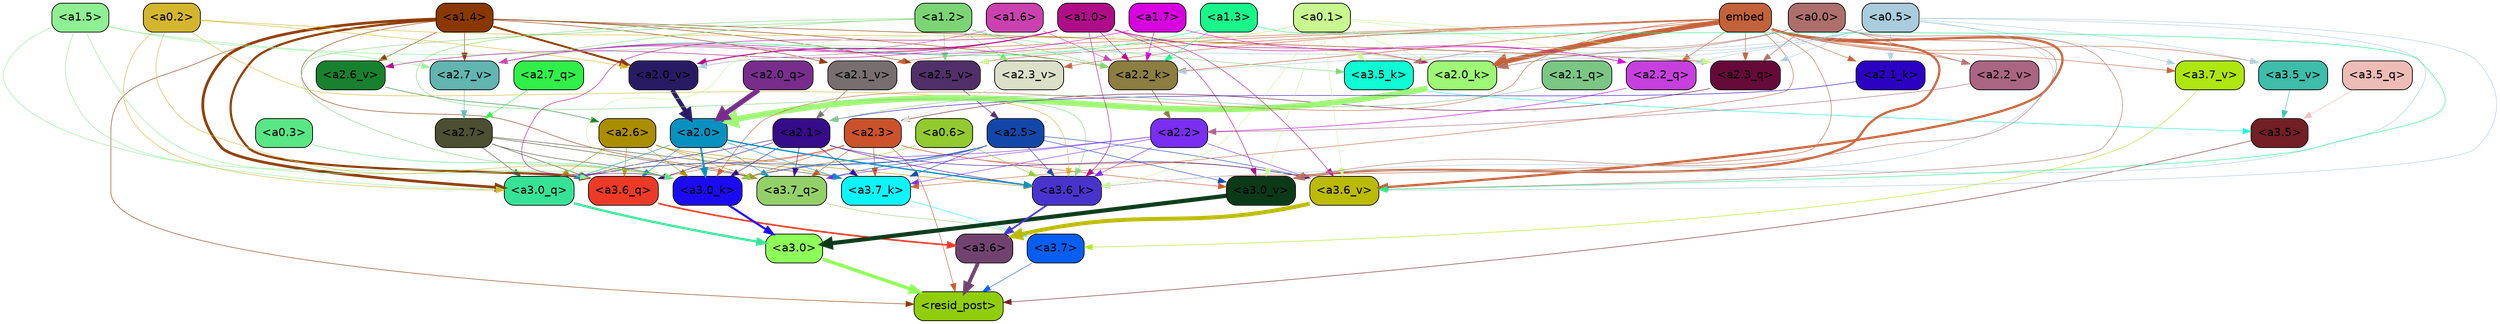 strict digraph "" {
	graph [bgcolor=transparent,
		layout=dot,
		overlap=false,
		splines=true
	];
	"<a3.7>"	[color=black,
		fillcolor="#075ef2",
		fontname=Helvetica,
		shape=box,
		style="filled, rounded"];
	"<resid_post>"	[color=black,
		fillcolor="#90ce0c",
		fontname=Helvetica,
		shape=box,
		style="filled, rounded"];
	"<a3.7>" -> "<resid_post>"	[color="#075ef2",
		penwidth=0.6];
	"<a3.6>"	[color=black,
		fillcolor="#70436e",
		fontname=Helvetica,
		shape=box,
		style="filled, rounded"];
	"<a3.6>" -> "<resid_post>"	[color="#70436e",
		penwidth=4.646730065345764];
	"<a3.5>"	[color=black,
		fillcolor="#741e25",
		fontname=Helvetica,
		shape=box,
		style="filled, rounded"];
	"<a3.5>" -> "<resid_post>"	[color="#741e25",
		penwidth=0.6];
	"<a3.0>"	[color=black,
		fillcolor="#8dfe57",
		fontname=Helvetica,
		shape=box,
		style="filled, rounded"];
	"<a3.0>" -> "<resid_post>"	[color="#8dfe57",
		penwidth=4.323132634162903];
	"<a2.3>"	[color=black,
		fillcolor="#cb522b",
		fontname=Helvetica,
		shape=box,
		style="filled, rounded"];
	"<a2.3>" -> "<resid_post>"	[color="#cb522b",
		penwidth=0.6];
	"<a3.7_q>"	[color=black,
		fillcolor="#94d069",
		fontname=Helvetica,
		shape=box,
		style="filled, rounded"];
	"<a2.3>" -> "<a3.7_q>"	[color="#cb522b",
		penwidth=0.6];
	"<a3.6_q>"	[color=black,
		fillcolor="#ed3a27",
		fontname=Helvetica,
		shape=box,
		style="filled, rounded"];
	"<a2.3>" -> "<a3.6_q>"	[color="#cb522b",
		penwidth=0.6];
	"<a3.0_q>"	[color=black,
		fillcolor="#36e396",
		fontname=Helvetica,
		shape=box,
		style="filled, rounded"];
	"<a2.3>" -> "<a3.0_q>"	[color="#cb522b",
		penwidth=0.6];
	"<a3.7_k>"	[color=black,
		fillcolor="#0cf5fd",
		fontname=Helvetica,
		shape=box,
		style="filled, rounded"];
	"<a2.3>" -> "<a3.7_k>"	[color="#cb522b",
		penwidth=0.6];
	"<a3.0_k>"	[color=black,
		fillcolor="#1b0bf3",
		fontname=Helvetica,
		shape=box,
		style="filled, rounded"];
	"<a2.3>" -> "<a3.0_k>"	[color="#cb522b",
		penwidth=0.6];
	"<a3.6_v>"	[color=black,
		fillcolor="#bbba04",
		fontname=Helvetica,
		shape=box,
		style="filled, rounded"];
	"<a2.3>" -> "<a3.6_v>"	[color="#cb522b",
		penwidth=0.6];
	"<a3.0_v>"	[color=black,
		fillcolor="#0b3a19",
		fontname=Helvetica,
		shape=box,
		style="filled, rounded"];
	"<a2.3>" -> "<a3.0_v>"	[color="#cb522b",
		penwidth=0.6];
	"<a1.4>"	[color=black,
		fillcolor="#8a3800",
		fontname=Helvetica,
		shape=box,
		style="filled, rounded"];
	"<a1.4>" -> "<resid_post>"	[color="#8a3800",
		penwidth=0.6];
	"<a1.4>" -> "<a3.7_q>"	[color="#8a3800",
		penwidth=0.6];
	"<a1.4>" -> "<a3.6_q>"	[color="#8a3800",
		penwidth=2.700703263282776];
	"<a1.4>" -> "<a3.0_q>"	[color="#8a3800",
		penwidth=3.34255850315094];
	"<a2.3_q>"	[color=black,
		fillcolor="#650a39",
		fontname=Helvetica,
		shape=box,
		style="filled, rounded"];
	"<a1.4>" -> "<a2.3_q>"	[color="#8a3800",
		penwidth=0.6];
	"<a2.2_k>"	[color=black,
		fillcolor="#8c7e40",
		fontname=Helvetica,
		shape=box,
		style="filled, rounded"];
	"<a1.4>" -> "<a2.2_k>"	[color="#8a3800",
		penwidth=0.6];
	"<a2.7_v>"	[color=black,
		fillcolor="#62b5b1",
		fontname=Helvetica,
		shape=box,
		style="filled, rounded"];
	"<a1.4>" -> "<a2.7_v>"	[color="#8a3800",
		penwidth=0.6];
	"<a2.6_v>"	[color=black,
		fillcolor="#18812d",
		fontname=Helvetica,
		shape=box,
		style="filled, rounded"];
	"<a1.4>" -> "<a2.6_v>"	[color="#8a3800",
		penwidth=0.6];
	"<a2.5_v>"	[color=black,
		fillcolor="#512f69",
		fontname=Helvetica,
		shape=box,
		style="filled, rounded"];
	"<a1.4>" -> "<a2.5_v>"	[color="#8a3800",
		penwidth=0.6];
	"<a2.1_v>"	[color=black,
		fillcolor="#776f6f",
		fontname=Helvetica,
		shape=box,
		style="filled, rounded"];
	"<a1.4>" -> "<a2.1_v>"	[color="#8a3800",
		penwidth=0.6];
	"<a2.0_v>"	[color=black,
		fillcolor="#281b64",
		fontname=Helvetica,
		shape=box,
		style="filled, rounded"];
	"<a1.4>" -> "<a2.0_v>"	[color="#8a3800",
		penwidth=2.387977123260498];
	"<a3.7_q>" -> "<a3.7>"	[color="#94d069",
		penwidth=0.6];
	"<a3.6_q>" -> "<a3.6>"	[color="#ed3a27",
		penwidth=2.03758105635643];
	"<a3.5_q>"	[color=black,
		fillcolor="#edbcb7",
		fontname=Helvetica,
		shape=box,
		style="filled, rounded"];
	"<a3.5_q>" -> "<a3.5>"	[color="#edbcb7",
		penwidth=0.6];
	"<a3.0_q>" -> "<a3.0>"	[color="#36e396",
		penwidth=2.8638100624084473];
	"<a3.7_k>" -> "<a3.7>"	[color="#0cf5fd",
		penwidth=0.6];
	"<a3.6_k>"	[color=black,
		fillcolor="#4834cd",
		fontname=Helvetica,
		shape=box,
		style="filled, rounded"];
	"<a3.6_k>" -> "<a3.6>"	[color="#4834cd",
		penwidth=2.174198240041733];
	"<a3.5_k>"	[color=black,
		fillcolor="#0efdd4",
		fontname=Helvetica,
		shape=box,
		style="filled, rounded"];
	"<a3.5_k>" -> "<a3.5>"	[color="#0efdd4",
		penwidth=0.6];
	"<a3.0_k>" -> "<a3.0>"	[color="#1b0bf3",
		penwidth=2.6274144649505615];
	"<a3.7_v>"	[color=black,
		fillcolor="#aee610",
		fontname=Helvetica,
		shape=box,
		style="filled, rounded"];
	"<a3.7_v>" -> "<a3.7>"	[color="#aee610",
		penwidth=0.6];
	"<a3.6_v>" -> "<a3.6>"	[color="#bbba04",
		penwidth=5.002329230308533];
	"<a3.5_v>"	[color=black,
		fillcolor="#3ebdaa",
		fontname=Helvetica,
		shape=box,
		style="filled, rounded"];
	"<a3.5_v>" -> "<a3.5>"	[color="#3ebdaa",
		penwidth=0.6];
	"<a3.0_v>" -> "<a3.0>"	[color="#0b3a19",
		penwidth=5.188832879066467];
	"<a2.7>"	[color=black,
		fillcolor="#4d4f32",
		fontname=Helvetica,
		shape=box,
		style="filled, rounded"];
	"<a2.7>" -> "<a3.7_q>"	[color="#4d4f32",
		penwidth=0.6];
	"<a2.7>" -> "<a3.6_q>"	[color="#4d4f32",
		penwidth=0.6];
	"<a2.7>" -> "<a3.0_q>"	[color="#4d4f32",
		penwidth=0.6];
	"<a2.7>" -> "<a3.7_k>"	[color="#4d4f32",
		penwidth=0.6];
	"<a2.7>" -> "<a3.0_k>"	[color="#4d4f32",
		penwidth=0.6];
	"<a2.6>"	[color=black,
		fillcolor="#ab8d00",
		fontname=Helvetica,
		shape=box,
		style="filled, rounded"];
	"<a2.6>" -> "<a3.7_q>"	[color="#ab8d00",
		penwidth=0.6];
	"<a2.6>" -> "<a3.6_q>"	[color="#ab8d00",
		penwidth=0.6];
	"<a2.6>" -> "<a3.0_q>"	[color="#ab8d00",
		penwidth=0.6];
	"<a2.6>" -> "<a3.7_k>"	[color="#ab8d00",
		penwidth=0.6];
	"<a2.6>" -> "<a3.6_k>"	[color="#ab8d00",
		penwidth=0.6];
	"<a2.6>" -> "<a3.0_k>"	[color="#ab8d00",
		penwidth=0.6];
	"<a2.5>"	[color=black,
		fillcolor="#1247aa",
		fontname=Helvetica,
		shape=box,
		style="filled, rounded"];
	"<a2.5>" -> "<a3.7_q>"	[color="#1247aa",
		penwidth=0.6];
	"<a2.5>" -> "<a3.0_q>"	[color="#1247aa",
		penwidth=0.6];
	"<a2.5>" -> "<a3.7_k>"	[color="#1247aa",
		penwidth=0.6];
	"<a2.5>" -> "<a3.6_k>"	[color="#1247aa",
		penwidth=0.6];
	"<a2.5>" -> "<a3.0_k>"	[color="#1247aa",
		penwidth=0.6];
	"<a2.5>" -> "<a3.6_v>"	[color="#1247aa",
		penwidth=0.6];
	"<a2.5>" -> "<a3.0_v>"	[color="#1247aa",
		penwidth=0.6];
	"<a2.2>"	[color=black,
		fillcolor="#792ef2",
		fontname=Helvetica,
		shape=box,
		style="filled, rounded"];
	"<a2.2>" -> "<a3.7_q>"	[color="#792ef2",
		penwidth=0.6];
	"<a2.2>" -> "<a3.7_k>"	[color="#792ef2",
		penwidth=0.6];
	"<a2.2>" -> "<a3.6_k>"	[color="#792ef2",
		penwidth=0.6];
	"<a2.2>" -> "<a3.0_k>"	[color="#792ef2",
		penwidth=0.6];
	"<a2.2>" -> "<a3.6_v>"	[color="#792ef2",
		penwidth=0.6];
	"<a2.1>"	[color=black,
		fillcolor="#350c8a",
		fontname=Helvetica,
		shape=box,
		style="filled, rounded"];
	"<a2.1>" -> "<a3.7_q>"	[color="#350c8a",
		penwidth=0.6];
	"<a2.1>" -> "<a3.6_q>"	[color="#350c8a",
		penwidth=0.6];
	"<a2.1>" -> "<a3.0_q>"	[color="#350c8a",
		penwidth=0.6];
	"<a2.1>" -> "<a3.7_k>"	[color="#350c8a",
		penwidth=0.6];
	"<a2.1>" -> "<a3.6_k>"	[color="#350c8a",
		penwidth=0.6];
	"<a2.1>" -> "<a3.0_k>"	[color="#350c8a",
		penwidth=0.6];
	"<a2.1>" -> "<a3.6_v>"	[color="#350c8a",
		penwidth=0.6];
	"<a2.0>"	[color=black,
		fillcolor="#0791c0",
		fontname=Helvetica,
		shape=box,
		style="filled, rounded"];
	"<a2.0>" -> "<a3.7_q>"	[color="#0791c0",
		penwidth=0.6];
	"<a2.0>" -> "<a3.6_q>"	[color="#0791c0",
		penwidth=0.6];
	"<a2.0>" -> "<a3.0_q>"	[color="#0791c0",
		penwidth=0.6];
	"<a2.0>" -> "<a3.7_k>"	[color="#0791c0",
		penwidth=0.6];
	"<a2.0>" -> "<a3.6_k>"	[color="#0791c0",
		penwidth=1.6454488784074783];
	"<a2.0>" -> "<a3.0_k>"	[color="#0791c0",
		penwidth=2.2218968719244003];
	"<a1.5>"	[color=black,
		fillcolor="#8ef092",
		fontname=Helvetica,
		shape=box,
		style="filled, rounded"];
	"<a1.5>" -> "<a3.6_q>"	[color="#8ef092",
		penwidth=0.6];
	"<a1.5>" -> "<a3.0_q>"	[color="#8ef092",
		penwidth=0.6];
	"<a1.5>" -> "<a3.0_k>"	[color="#8ef092",
		penwidth=0.6];
	"<a1.5>" -> "<a2.2_k>"	[color="#8ef092",
		penwidth=0.6];
	"<a1.5>" -> "<a2.7_v>"	[color="#8ef092",
		penwidth=0.6];
	"<a0.2>"	[color=black,
		fillcolor="#d4b62e",
		fontname=Helvetica,
		shape=box,
		style="filled, rounded"];
	"<a0.2>" -> "<a3.0_q>"	[color="#d4b62e",
		penwidth=0.6];
	"<a0.2>" -> "<a3.6_k>"	[color="#d4b62e",
		penwidth=0.6];
	"<a0.2>" -> "<a3.0_k>"	[color="#d4b62e",
		penwidth=0.6];
	"<a2.0_k>"	[color=black,
		fillcolor="#9ef775",
		fontname=Helvetica,
		shape=box,
		style="filled, rounded"];
	"<a0.2>" -> "<a2.0_k>"	[color="#d4b62e",
		penwidth=0.6];
	"<a0.2>" -> "<a2.0_v>"	[color="#d4b62e",
		penwidth=0.6];
	embed	[color=black,
		fillcolor="#c3623a",
		fontname=Helvetica,
		shape=box,
		style="filled, rounded"];
	embed -> "<a3.7_k>"	[color="#c3623a",
		penwidth=0.6];
	embed -> "<a3.6_k>"	[color="#c3623a",
		penwidth=0.6];
	embed -> "<a3.0_k>"	[color="#c3623a",
		penwidth=0.6];
	embed -> "<a3.7_v>"	[color="#c3623a",
		penwidth=0.6];
	embed -> "<a3.6_v>"	[color="#c3623a",
		penwidth=2.8301228284835815];
	embed -> "<a3.5_v>"	[color="#c3623a",
		penwidth=0.6];
	embed -> "<a3.0_v>"	[color="#c3623a",
		penwidth=2.7660785913467407];
	embed -> "<a2.3_q>"	[color="#c3623a",
		penwidth=0.6];
	"<a2.2_q>"	[color=black,
		fillcolor="#c640de",
		fontname=Helvetica,
		shape=box,
		style="filled, rounded"];
	embed -> "<a2.2_q>"	[color="#c3623a",
		penwidth=0.6];
	embed -> "<a2.2_k>"	[color="#c3623a",
		penwidth=0.7099294662475586];
	"<a2.1_k>"	[color=black,
		fillcolor="#2b02c3",
		fontname=Helvetica,
		shape=box,
		style="filled, rounded"];
	embed -> "<a2.1_k>"	[color="#c3623a",
		penwidth=0.6];
	embed -> "<a2.0_k>"	[color="#c3623a",
		penwidth=6.075345039367676];
	embed -> "<a2.5_v>"	[color="#c3623a",
		penwidth=0.6];
	"<a2.3_v>"	[color=black,
		fillcolor="#dde0c8",
		fontname=Helvetica,
		shape=box,
		style="filled, rounded"];
	embed -> "<a2.3_v>"	[color="#c3623a",
		penwidth=0.6];
	"<a2.2_v>"	[color=black,
		fillcolor="#aa6582",
		fontname=Helvetica,
		shape=box,
		style="filled, rounded"];
	embed -> "<a2.2_v>"	[color="#c3623a",
		penwidth=0.6909599304199219];
	embed -> "<a2.1_v>"	[color="#c3623a",
		penwidth=0.6];
	embed -> "<a2.0_v>"	[color="#c3623a",
		penwidth=0.6];
	"<a1.2>"	[color=black,
		fillcolor="#7cd574",
		fontname=Helvetica,
		shape=box,
		style="filled, rounded"];
	"<a1.2>" -> "<a3.6_k>"	[color="#7cd574",
		penwidth=0.6];
	"<a1.2>" -> "<a3.5_k>"	[color="#7cd574",
		penwidth=0.6];
	"<a1.2>" -> "<a3.0_k>"	[color="#7cd574",
		penwidth=0.6];
	"<a1.2>" -> "<a2.2_k>"	[color="#7cd574",
		penwidth=0.6];
	"<a1.2>" -> "<a2.7_v>"	[color="#7cd574",
		penwidth=0.6];
	"<a1.2>" -> "<a2.5_v>"	[color="#7cd574",
		penwidth=0.6];
	"<a1.2>" -> "<a2.3_v>"	[color="#7cd574",
		penwidth=0.6];
	"<a1.0>"	[color=black,
		fillcolor="#b00c87",
		fontname=Helvetica,
		shape=box,
		style="filled, rounded"];
	"<a1.0>" -> "<a3.6_k>"	[color="#b00c87",
		penwidth=0.6];
	"<a1.0>" -> "<a3.0_k>"	[color="#b00c87",
		penwidth=0.6];
	"<a1.0>" -> "<a3.6_v>"	[color="#b00c87",
		penwidth=0.6];
	"<a1.0>" -> "<a3.0_v>"	[color="#b00c87",
		penwidth=0.6];
	"<a1.0>" -> "<a2.2_q>"	[color="#b00c87",
		penwidth=0.6];
	"<a1.0>" -> "<a2.2_k>"	[color="#b00c87",
		penwidth=0.6];
	"<a1.0>" -> "<a2.0_k>"	[color="#b00c87",
		penwidth=0.6];
	"<a1.0>" -> "<a2.7_v>"	[color="#b00c87",
		penwidth=0.6];
	"<a1.0>" -> "<a2.6_v>"	[color="#b00c87",
		penwidth=0.6];
	"<a1.0>" -> "<a2.0_v>"	[color="#b00c87",
		penwidth=1.2435333728790283];
	"<a0.6>"	[color=black,
		fillcolor="#93ca2f",
		fontname=Helvetica,
		shape=box,
		style="filled, rounded"];
	"<a0.6>" -> "<a3.6_k>"	[color="#93ca2f",
		penwidth=0.6];
	"<a0.6>" -> "<a3.0_k>"	[color="#93ca2f",
		penwidth=0.6];
	"<a0.5>"	[color=black,
		fillcolor="#aaccdc",
		fontname=Helvetica,
		shape=box,
		style="filled, rounded"];
	"<a0.5>" -> "<a3.6_k>"	[color="#aaccdc",
		penwidth=0.6];
	"<a0.5>" -> "<a3.7_v>"	[color="#aaccdc",
		penwidth=0.6];
	"<a0.5>" -> "<a3.6_v>"	[color="#aaccdc",
		penwidth=0.6];
	"<a0.5>" -> "<a3.5_v>"	[color="#aaccdc",
		penwidth=0.6];
	"<a0.5>" -> "<a3.0_v>"	[color="#aaccdc",
		penwidth=0.6124261617660522];
	"<a0.5>" -> "<a2.3_q>"	[color="#aaccdc",
		penwidth=0.6];
	"<a0.5>" -> "<a2.2_q>"	[color="#aaccdc",
		penwidth=0.6];
	"<a0.5>" -> "<a2.2_k>"	[color="#aaccdc",
		penwidth=0.6];
	"<a0.5>" -> "<a2.1_k>"	[color="#aaccdc",
		penwidth=0.6];
	"<a0.5>" -> "<a2.0_k>"	[color="#aaccdc",
		penwidth=0.6112704277038574];
	"<a0.5>" -> "<a2.0_v>"	[color="#aaccdc",
		penwidth=0.6];
	"<a0.1>"	[color=black,
		fillcolor="#c8f68f",
		fontname=Helvetica,
		shape=box,
		style="filled, rounded"];
	"<a0.1>" -> "<a3.6_k>"	[color="#c8f68f",
		penwidth=0.6];
	"<a0.1>" -> "<a3.5_k>"	[color="#c8f68f",
		penwidth=0.6];
	"<a0.1>" -> "<a3.0_k>"	[color="#c8f68f",
		penwidth=0.6];
	"<a0.1>" -> "<a3.6_v>"	[color="#c8f68f",
		penwidth=0.6];
	"<a0.1>" -> "<a3.0_v>"	[color="#c8f68f",
		penwidth=0.6];
	"<a0.1>" -> "<a2.3_q>"	[color="#c8f68f",
		penwidth=0.6];
	"<a0.1>" -> "<a2.2_q>"	[color="#c8f68f",
		penwidth=0.6];
	"<a0.1>" -> "<a2.0_k>"	[color="#c8f68f",
		penwidth=0.6];
	"<a0.1>" -> "<a2.5_v>"	[color="#c8f68f",
		penwidth=0.6];
	"<a0.0>"	[color=black,
		fillcolor="#ad6f6c",
		fontname=Helvetica,
		shape=box,
		style="filled, rounded"];
	"<a0.0>" -> "<a3.5_k>"	[color="#ad6f6c",
		penwidth=0.6];
	"<a0.0>" -> "<a3.6_v>"	[color="#ad6f6c",
		penwidth=0.6];
	"<a0.0>" -> "<a3.0_v>"	[color="#ad6f6c",
		penwidth=0.6];
	"<a0.0>" -> "<a2.3_q>"	[color="#ad6f6c",
		penwidth=0.6];
	"<a0.0>" -> "<a2.0_k>"	[color="#ad6f6c",
		penwidth=0.6];
	"<a0.0>" -> "<a2.2_v>"	[color="#ad6f6c",
		penwidth=0.6];
	"<a0.3>"	[color=black,
		fillcolor="#59e684",
		fontname=Helvetica,
		shape=box,
		style="filled, rounded"];
	"<a0.3>" -> "<a3.0_k>"	[color="#59e684",
		penwidth=0.6];
	"<a1.3>"	[color=black,
		fillcolor="#18f68a",
		fontname=Helvetica,
		shape=box,
		style="filled, rounded"];
	"<a1.3>" -> "<a3.6_v>"	[color="#18f68a",
		penwidth=0.6];
	"<a1.3>" -> "<a2.2_k>"	[color="#18f68a",
		penwidth=0.6];
	"<a1.3>" -> "<a2.7_v>"	[color="#18f68a",
		penwidth=0.6];
	"<a2.7_q>"	[color=black,
		fillcolor="#31ef49",
		fontname=Helvetica,
		shape=box,
		style="filled, rounded"];
	"<a2.7_q>" -> "<a2.7>"	[color="#31ef49",
		penwidth=0.6];
	"<a2.3_q>" -> "<a2.3>"	[color="#650a39",
		penwidth=0.6];
	"<a2.2_q>" -> "<a2.2>"	[color="#c640de",
		penwidth=0.8114519119262695];
	"<a2.1_q>"	[color=black,
		fillcolor="#7bc685",
		fontname=Helvetica,
		shape=box,
		style="filled, rounded"];
	"<a2.1_q>" -> "<a2.1>"	[color="#7bc685",
		penwidth=0.6];
	"<a2.0_q>"	[color=black,
		fillcolor="#782d8d",
		fontname=Helvetica,
		shape=box,
		style="filled, rounded"];
	"<a2.0_q>" -> "<a2.0>"	[color="#782d8d",
		penwidth=6.2323237657547];
	"<a2.2_k>" -> "<a2.2>"	[color="#8c7e40",
		penwidth=0.9331893920898438];
	"<a2.1_k>" -> "<a2.1>"	[color="#2b02c3",
		penwidth=0.6];
	"<a2.0_k>" -> "<a2.0>"	[color="#9ef775",
		penwidth=7.158664226531982];
	"<a2.7_v>" -> "<a2.7>"	[color="#62b5b1",
		penwidth=0.6];
	"<a2.6_v>" -> "<a2.6>"	[color="#18812d",
		penwidth=0.6];
	"<a2.5_v>" -> "<a2.5>"	[color="#512f69",
		penwidth=0.6657319068908691];
	"<a2.3_v>" -> "<a2.3>"	[color="#dde0c8",
		penwidth=0.6];
	"<a2.2_v>" -> "<a2.2>"	[color="#aa6582",
		penwidth=0.6];
	"<a2.1_v>" -> "<a2.1>"	[color="#776f6f",
		penwidth=0.6];
	"<a2.0_v>" -> "<a2.0>"	[color="#281b64",
		penwidth=5.380099236965179];
	"<a1.7>"	[color=black,
		fillcolor="#d801e0",
		fontname=Helvetica,
		shape=box,
		style="filled, rounded"];
	"<a1.7>" -> "<a2.2_q>"	[color="#d801e0",
		penwidth=0.6];
	"<a1.7>" -> "<a2.2_k>"	[color="#d801e0",
		penwidth=0.6];
	"<a1.7>" -> "<a2.7_v>"	[color="#d801e0",
		penwidth=0.6];
	"<a1.6>"	[color=black,
		fillcolor="#ca41af",
		fontname=Helvetica,
		shape=box,
		style="filled, rounded"];
	"<a1.6>" -> "<a2.2_k>"	[color="#ca41af",
		penwidth=0.6];
	"<a1.6>" -> "<a2.7_v>"	[color="#ca41af",
		penwidth=0.6];
}
